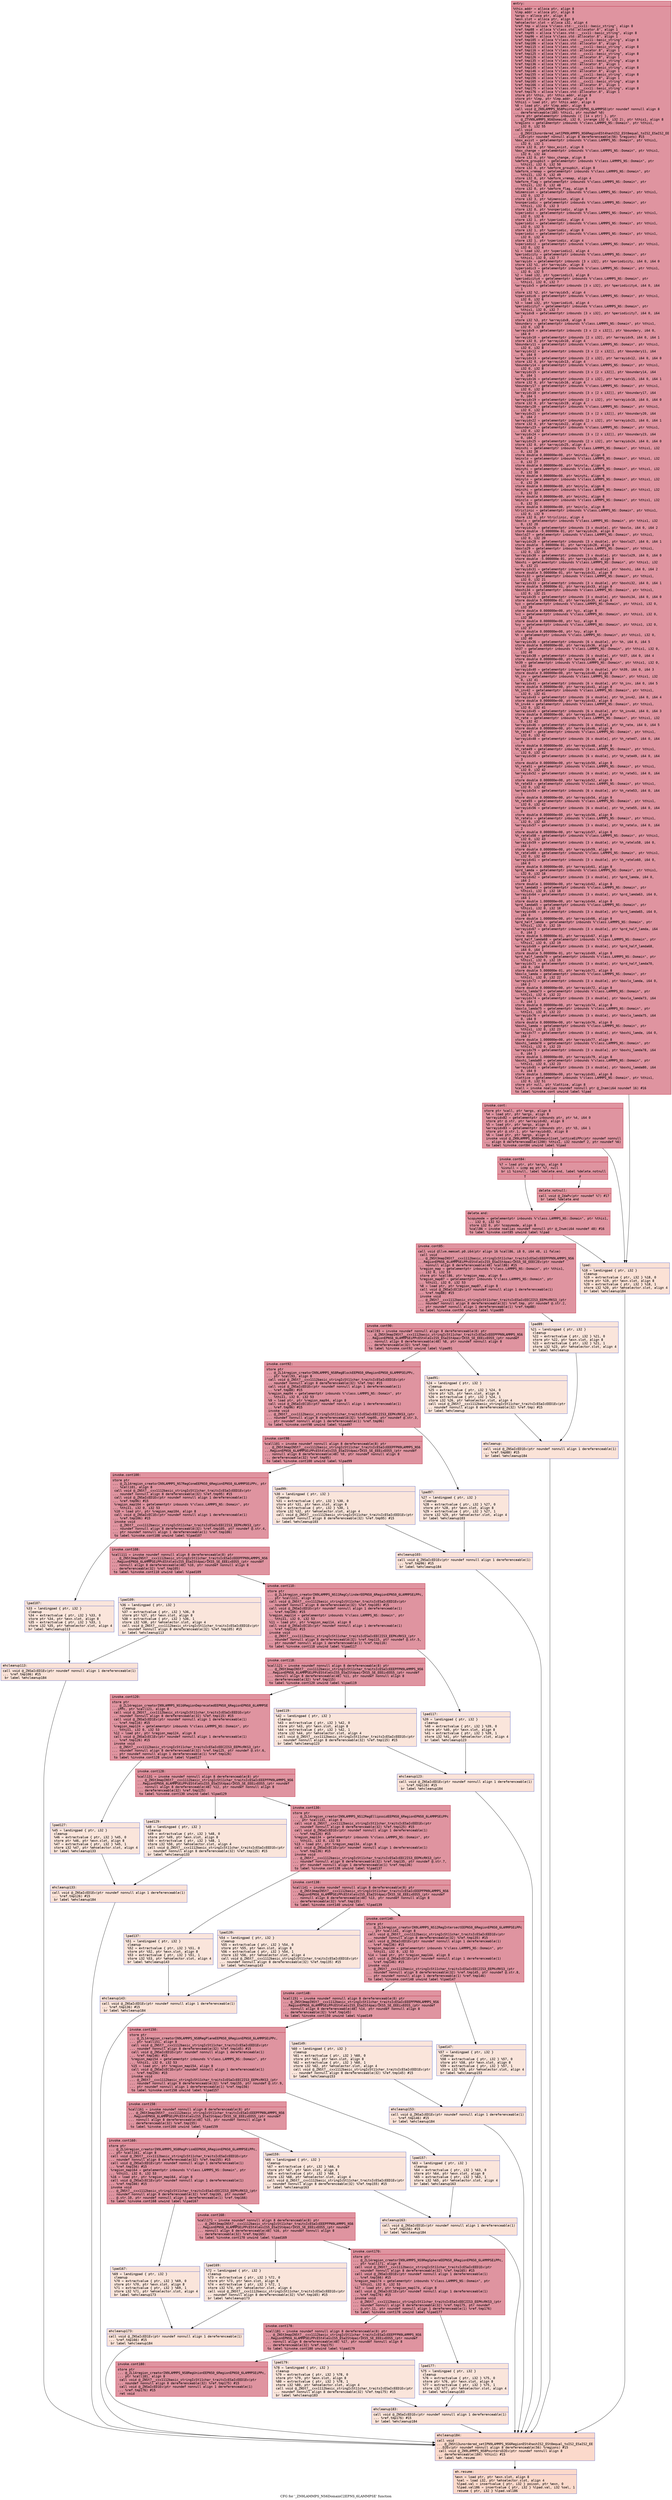 digraph "CFG for '_ZN9LAMMPS_NS6DomainC2EPNS_6LAMMPSE' function" {
	label="CFG for '_ZN9LAMMPS_NS6DomainC2EPNS_6LAMMPSE' function";

	Node0x561837b97b30 [shape=record,color="#b70d28ff", style=filled, fillcolor="#b70d2870" fontname="Courier",label="{entry:\l|  %this.addr = alloca ptr, align 8\l  %lmp.addr = alloca ptr, align 8\l  %args = alloca ptr, align 8\l  %exn.slot = alloca ptr, align 8\l  %ehselector.slot = alloca i32, align 4\l  %ref.tmp = alloca %\"class.std::__cxx11::basic_string\", align 8\l  %ref.tmp88 = alloca %\"class.std::allocator.8\", align 1\l  %ref.tmp95 = alloca %\"class.std::__cxx11::basic_string\", align 8\l  %ref.tmp96 = alloca %\"class.std::allocator.8\", align 1\l  %ref.tmp105 = alloca %\"class.std::__cxx11::basic_string\", align 8\l  %ref.tmp106 = alloca %\"class.std::allocator.8\", align 1\l  %ref.tmp115 = alloca %\"class.std::__cxx11::basic_string\", align 8\l  %ref.tmp116 = alloca %\"class.std::allocator.8\", align 1\l  %ref.tmp125 = alloca %\"class.std::__cxx11::basic_string\", align 8\l  %ref.tmp126 = alloca %\"class.std::allocator.8\", align 1\l  %ref.tmp135 = alloca %\"class.std::__cxx11::basic_string\", align 8\l  %ref.tmp136 = alloca %\"class.std::allocator.8\", align 1\l  %ref.tmp145 = alloca %\"class.std::__cxx11::basic_string\", align 8\l  %ref.tmp146 = alloca %\"class.std::allocator.8\", align 1\l  %ref.tmp155 = alloca %\"class.std::__cxx11::basic_string\", align 8\l  %ref.tmp156 = alloca %\"class.std::allocator.8\", align 1\l  %ref.tmp165 = alloca %\"class.std::__cxx11::basic_string\", align 8\l  %ref.tmp166 = alloca %\"class.std::allocator.8\", align 1\l  %ref.tmp175 = alloca %\"class.std::__cxx11::basic_string\", align 8\l  %ref.tmp176 = alloca %\"class.std::allocator.8\", align 1\l  store ptr %this, ptr %this.addr, align 8\l  store ptr %lmp, ptr %lmp.addr, align 8\l  %this1 = load ptr, ptr %this.addr, align 8\l  %0 = load ptr, ptr %lmp.addr, align 8\l  call void @_ZN9LAMMPS_NS8PointersC2EPNS_6LAMMPSE(ptr noundef nonnull align 8\l... dereferenceable(184) %this1, ptr noundef %0)\l  store ptr getelementptr inbounds (\{ [14 x ptr] \}, ptr\l... @_ZTVN9LAMMPS_NS6DomainE, i32 0, inrange i32 0, i32 2), ptr %this1, align 8\l  %regions = getelementptr inbounds %\"class.LAMMPS_NS::Domain\", ptr %this1,\l... i32 0, i32 55\l  call void\l... @_ZNSt13unordered_setIPN9LAMMPS_NS6RegionESt4hashIS2_ESt8equal_toIS2_ESaIS2_EE\l...C2Ev(ptr noundef nonnull align 8 dereferenceable(56) %regions) #15\l  %box_exist = getelementptr inbounds %\"class.LAMMPS_NS::Domain\", ptr %this1,\l... i32 0, i32 1\l  store i32 0, ptr %box_exist, align 8\l  %box_change = getelementptr inbounds %\"class.LAMMPS_NS::Domain\", ptr %this1,\l... i32 0, i32 44\l  store i32 0, ptr %box_change, align 8\l  %deform_groupbit = getelementptr inbounds %\"class.LAMMPS_NS::Domain\", ptr\l... %this1, i32 0, i32 50\l  store i32 0, ptr %deform_groupbit, align 8\l  %deform_vremap = getelementptr inbounds %\"class.LAMMPS_NS::Domain\", ptr\l... %this1, i32 0, i32 49\l  store i32 0, ptr %deform_vremap, align 4\l  %deform_flag = getelementptr inbounds %\"class.LAMMPS_NS::Domain\", ptr\l... %this1, i32 0, i32 48\l  store i32 0, ptr %deform_flag, align 8\l  %dimension = getelementptr inbounds %\"class.LAMMPS_NS::Domain\", ptr %this1,\l... i32 0, i32 2\l  store i32 3, ptr %dimension, align 4\l  %nonperiodic = getelementptr inbounds %\"class.LAMMPS_NS::Domain\", ptr\l... %this1, i32 0, i32 3\l  store i32 0, ptr %nonperiodic, align 8\l  %zperiodic = getelementptr inbounds %\"class.LAMMPS_NS::Domain\", ptr %this1,\l... i32 0, i32 6\l  store i32 1, ptr %zperiodic, align 4\l  %yperiodic = getelementptr inbounds %\"class.LAMMPS_NS::Domain\", ptr %this1,\l... i32 0, i32 5\l  store i32 1, ptr %yperiodic, align 8\l  %xperiodic = getelementptr inbounds %\"class.LAMMPS_NS::Domain\", ptr %this1,\l... i32 0, i32 4\l  store i32 1, ptr %xperiodic, align 4\l  %xperiodic2 = getelementptr inbounds %\"class.LAMMPS_NS::Domain\", ptr %this1,\l... i32 0, i32 4\l  %1 = load i32, ptr %xperiodic2, align 4\l  %periodicity = getelementptr inbounds %\"class.LAMMPS_NS::Domain\", ptr\l... %this1, i32 0, i32 7\l  %arrayidx = getelementptr inbounds [3 x i32], ptr %periodicity, i64 0, i64 0\l  store i32 %1, ptr %arrayidx, align 8\l  %yperiodic3 = getelementptr inbounds %\"class.LAMMPS_NS::Domain\", ptr %this1,\l... i32 0, i32 5\l  %2 = load i32, ptr %yperiodic3, align 8\l  %periodicity4 = getelementptr inbounds %\"class.LAMMPS_NS::Domain\", ptr\l... %this1, i32 0, i32 7\l  %arrayidx5 = getelementptr inbounds [3 x i32], ptr %periodicity4, i64 0, i64\l... 1\l  store i32 %2, ptr %arrayidx5, align 4\l  %zperiodic6 = getelementptr inbounds %\"class.LAMMPS_NS::Domain\", ptr %this1,\l... i32 0, i32 6\l  %3 = load i32, ptr %zperiodic6, align 4\l  %periodicity7 = getelementptr inbounds %\"class.LAMMPS_NS::Domain\", ptr\l... %this1, i32 0, i32 7\l  %arrayidx8 = getelementptr inbounds [3 x i32], ptr %periodicity7, i64 0, i64\l... 2\l  store i32 %3, ptr %arrayidx8, align 8\l  %boundary = getelementptr inbounds %\"class.LAMMPS_NS::Domain\", ptr %this1,\l... i32 0, i32 8\l  %arrayidx9 = getelementptr inbounds [3 x [2 x i32]], ptr %boundary, i64 0,\l... i64 0\l  %arrayidx10 = getelementptr inbounds [2 x i32], ptr %arrayidx9, i64 0, i64 1\l  store i32 0, ptr %arrayidx10, align 4\l  %boundary11 = getelementptr inbounds %\"class.LAMMPS_NS::Domain\", ptr %this1,\l... i32 0, i32 8\l  %arrayidx12 = getelementptr inbounds [3 x [2 x i32]], ptr %boundary11, i64\l... 0, i64 0\l  %arrayidx13 = getelementptr inbounds [2 x i32], ptr %arrayidx12, i64 0, i64 0\l  store i32 0, ptr %arrayidx13, align 4\l  %boundary14 = getelementptr inbounds %\"class.LAMMPS_NS::Domain\", ptr %this1,\l... i32 0, i32 8\l  %arrayidx15 = getelementptr inbounds [3 x [2 x i32]], ptr %boundary14, i64\l... 0, i64 1\l  %arrayidx16 = getelementptr inbounds [2 x i32], ptr %arrayidx15, i64 0, i64 1\l  store i32 0, ptr %arrayidx16, align 4\l  %boundary17 = getelementptr inbounds %\"class.LAMMPS_NS::Domain\", ptr %this1,\l... i32 0, i32 8\l  %arrayidx18 = getelementptr inbounds [3 x [2 x i32]], ptr %boundary17, i64\l... 0, i64 1\l  %arrayidx19 = getelementptr inbounds [2 x i32], ptr %arrayidx18, i64 0, i64 0\l  store i32 0, ptr %arrayidx19, align 4\l  %boundary20 = getelementptr inbounds %\"class.LAMMPS_NS::Domain\", ptr %this1,\l... i32 0, i32 8\l  %arrayidx21 = getelementptr inbounds [3 x [2 x i32]], ptr %boundary20, i64\l... 0, i64 2\l  %arrayidx22 = getelementptr inbounds [2 x i32], ptr %arrayidx21, i64 0, i64 1\l  store i32 0, ptr %arrayidx22, align 4\l  %boundary23 = getelementptr inbounds %\"class.LAMMPS_NS::Domain\", ptr %this1,\l... i32 0, i32 8\l  %arrayidx24 = getelementptr inbounds [3 x [2 x i32]], ptr %boundary23, i64\l... 0, i64 2\l  %arrayidx25 = getelementptr inbounds [2 x i32], ptr %arrayidx24, i64 0, i64 0\l  store i32 0, ptr %arrayidx25, align 4\l  %minxhi = getelementptr inbounds %\"class.LAMMPS_NS::Domain\", ptr %this1, i32\l... 0, i32 28\l  store double 0.000000e+00, ptr %minxhi, align 8\l  %minxlo = getelementptr inbounds %\"class.LAMMPS_NS::Domain\", ptr %this1, i32\l... 0, i32 27\l  store double 0.000000e+00, ptr %minxlo, align 8\l  %minyhi = getelementptr inbounds %\"class.LAMMPS_NS::Domain\", ptr %this1, i32\l... 0, i32 30\l  store double 0.000000e+00, ptr %minyhi, align 8\l  %minylo = getelementptr inbounds %\"class.LAMMPS_NS::Domain\", ptr %this1, i32\l... 0, i32 29\l  store double 0.000000e+00, ptr %minylo, align 8\l  %minzhi = getelementptr inbounds %\"class.LAMMPS_NS::Domain\", ptr %this1, i32\l... 0, i32 32\l  store double 0.000000e+00, ptr %minzhi, align 8\l  %minzlo = getelementptr inbounds %\"class.LAMMPS_NS::Domain\", ptr %this1, i32\l... 0, i32 31\l  store double 0.000000e+00, ptr %minzlo, align 8\l  %triclinic = getelementptr inbounds %\"class.LAMMPS_NS::Domain\", ptr %this1,\l... i32 0, i32 9\l  store i32 0, ptr %triclinic, align 4\l  %boxlo = getelementptr inbounds %\"class.LAMMPS_NS::Domain\", ptr %this1, i32\l... 0, i32 20\l  %arrayidx26 = getelementptr inbounds [3 x double], ptr %boxlo, i64 0, i64 2\l  store double -5.000000e-01, ptr %arrayidx26, align 8\l  %boxlo27 = getelementptr inbounds %\"class.LAMMPS_NS::Domain\", ptr %this1,\l... i32 0, i32 20\l  %arrayidx28 = getelementptr inbounds [3 x double], ptr %boxlo27, i64 0, i64 1\l  store double -5.000000e-01, ptr %arrayidx28, align 8\l  %boxlo29 = getelementptr inbounds %\"class.LAMMPS_NS::Domain\", ptr %this1,\l... i32 0, i32 20\l  %arrayidx30 = getelementptr inbounds [3 x double], ptr %boxlo29, i64 0, i64 0\l  store double -5.000000e-01, ptr %arrayidx30, align 8\l  %boxhi = getelementptr inbounds %\"class.LAMMPS_NS::Domain\", ptr %this1, i32\l... 0, i32 21\l  %arrayidx31 = getelementptr inbounds [3 x double], ptr %boxhi, i64 0, i64 2\l  store double 5.000000e-01, ptr %arrayidx31, align 8\l  %boxhi32 = getelementptr inbounds %\"class.LAMMPS_NS::Domain\", ptr %this1,\l... i32 0, i32 21\l  %arrayidx33 = getelementptr inbounds [3 x double], ptr %boxhi32, i64 0, i64 1\l  store double 5.000000e-01, ptr %arrayidx33, align 8\l  %boxhi34 = getelementptr inbounds %\"class.LAMMPS_NS::Domain\", ptr %this1,\l... i32 0, i32 21\l  %arrayidx35 = getelementptr inbounds [3 x double], ptr %boxhi34, i64 0, i64 0\l  store double 5.000000e-01, ptr %arrayidx35, align 8\l  %yz = getelementptr inbounds %\"class.LAMMPS_NS::Domain\", ptr %this1, i32 0,\l... i32 39\l  store double 0.000000e+00, ptr %yz, align 8\l  %xz = getelementptr inbounds %\"class.LAMMPS_NS::Domain\", ptr %this1, i32 0,\l... i32 38\l  store double 0.000000e+00, ptr %xz, align 8\l  %xy = getelementptr inbounds %\"class.LAMMPS_NS::Domain\", ptr %this1, i32 0,\l... i32 37\l  store double 0.000000e+00, ptr %xy, align 8\l  %h = getelementptr inbounds %\"class.LAMMPS_NS::Domain\", ptr %this1, i32 0,\l... i32 40\l  %arrayidx36 = getelementptr inbounds [6 x double], ptr %h, i64 0, i64 5\l  store double 0.000000e+00, ptr %arrayidx36, align 8\l  %h37 = getelementptr inbounds %\"class.LAMMPS_NS::Domain\", ptr %this1, i32 0,\l... i32 40\l  %arrayidx38 = getelementptr inbounds [6 x double], ptr %h37, i64 0, i64 4\l  store double 0.000000e+00, ptr %arrayidx38, align 8\l  %h39 = getelementptr inbounds %\"class.LAMMPS_NS::Domain\", ptr %this1, i32 0,\l... i32 40\l  %arrayidx40 = getelementptr inbounds [6 x double], ptr %h39, i64 0, i64 3\l  store double 0.000000e+00, ptr %arrayidx40, align 8\l  %h_inv = getelementptr inbounds %\"class.LAMMPS_NS::Domain\", ptr %this1, i32\l... 0, i32 41\l  %arrayidx41 = getelementptr inbounds [6 x double], ptr %h_inv, i64 0, i64 5\l  store double 0.000000e+00, ptr %arrayidx41, align 8\l  %h_inv42 = getelementptr inbounds %\"class.LAMMPS_NS::Domain\", ptr %this1,\l... i32 0, i32 41\l  %arrayidx43 = getelementptr inbounds [6 x double], ptr %h_inv42, i64 0, i64 4\l  store double 0.000000e+00, ptr %arrayidx43, align 8\l  %h_inv44 = getelementptr inbounds %\"class.LAMMPS_NS::Domain\", ptr %this1,\l... i32 0, i32 41\l  %arrayidx45 = getelementptr inbounds [6 x double], ptr %h_inv44, i64 0, i64 3\l  store double 0.000000e+00, ptr %arrayidx45, align 8\l  %h_rate = getelementptr inbounds %\"class.LAMMPS_NS::Domain\", ptr %this1, i32\l... 0, i32 42\l  %arrayidx46 = getelementptr inbounds [6 x double], ptr %h_rate, i64 0, i64 5\l  store double 0.000000e+00, ptr %arrayidx46, align 8\l  %h_rate47 = getelementptr inbounds %\"class.LAMMPS_NS::Domain\", ptr %this1,\l... i32 0, i32 42\l  %arrayidx48 = getelementptr inbounds [6 x double], ptr %h_rate47, i64 0, i64\l... 4\l  store double 0.000000e+00, ptr %arrayidx48, align 8\l  %h_rate49 = getelementptr inbounds %\"class.LAMMPS_NS::Domain\", ptr %this1,\l... i32 0, i32 42\l  %arrayidx50 = getelementptr inbounds [6 x double], ptr %h_rate49, i64 0, i64\l... 3\l  store double 0.000000e+00, ptr %arrayidx50, align 8\l  %h_rate51 = getelementptr inbounds %\"class.LAMMPS_NS::Domain\", ptr %this1,\l... i32 0, i32 42\l  %arrayidx52 = getelementptr inbounds [6 x double], ptr %h_rate51, i64 0, i64\l... 2\l  store double 0.000000e+00, ptr %arrayidx52, align 8\l  %h_rate53 = getelementptr inbounds %\"class.LAMMPS_NS::Domain\", ptr %this1,\l... i32 0, i32 42\l  %arrayidx54 = getelementptr inbounds [6 x double], ptr %h_rate53, i64 0, i64\l... 1\l  store double 0.000000e+00, ptr %arrayidx54, align 8\l  %h_rate55 = getelementptr inbounds %\"class.LAMMPS_NS::Domain\", ptr %this1,\l... i32 0, i32 42\l  %arrayidx56 = getelementptr inbounds [6 x double], ptr %h_rate55, i64 0, i64\l... 0\l  store double 0.000000e+00, ptr %arrayidx56, align 8\l  %h_ratelo = getelementptr inbounds %\"class.LAMMPS_NS::Domain\", ptr %this1,\l... i32 0, i32 43\l  %arrayidx57 = getelementptr inbounds [3 x double], ptr %h_ratelo, i64 0, i64\l... 2\l  store double 0.000000e+00, ptr %arrayidx57, align 8\l  %h_ratelo58 = getelementptr inbounds %\"class.LAMMPS_NS::Domain\", ptr %this1,\l... i32 0, i32 43\l  %arrayidx59 = getelementptr inbounds [3 x double], ptr %h_ratelo58, i64 0,\l... i64 1\l  store double 0.000000e+00, ptr %arrayidx59, align 8\l  %h_ratelo60 = getelementptr inbounds %\"class.LAMMPS_NS::Domain\", ptr %this1,\l... i32 0, i32 43\l  %arrayidx61 = getelementptr inbounds [3 x double], ptr %h_ratelo60, i64 0,\l... i64 0\l  store double 0.000000e+00, ptr %arrayidx61, align 8\l  %prd_lamda = getelementptr inbounds %\"class.LAMMPS_NS::Domain\", ptr %this1,\l... i32 0, i32 18\l  %arrayidx62 = getelementptr inbounds [3 x double], ptr %prd_lamda, i64 0,\l... i64 2\l  store double 1.000000e+00, ptr %arrayidx62, align 8\l  %prd_lamda63 = getelementptr inbounds %\"class.LAMMPS_NS::Domain\", ptr\l... %this1, i32 0, i32 18\l  %arrayidx64 = getelementptr inbounds [3 x double], ptr %prd_lamda63, i64 0,\l... i64 1\l  store double 1.000000e+00, ptr %arrayidx64, align 8\l  %prd_lamda65 = getelementptr inbounds %\"class.LAMMPS_NS::Domain\", ptr\l... %this1, i32 0, i32 18\l  %arrayidx66 = getelementptr inbounds [3 x double], ptr %prd_lamda65, i64 0,\l... i64 0\l  store double 1.000000e+00, ptr %arrayidx66, align 8\l  %prd_half_lamda = getelementptr inbounds %\"class.LAMMPS_NS::Domain\", ptr\l... %this1, i32 0, i32 19\l  %arrayidx67 = getelementptr inbounds [3 x double], ptr %prd_half_lamda, i64\l... 0, i64 2\l  store double 5.000000e-01, ptr %arrayidx67, align 8\l  %prd_half_lamda68 = getelementptr inbounds %\"class.LAMMPS_NS::Domain\", ptr\l... %this1, i32 0, i32 19\l  %arrayidx69 = getelementptr inbounds [3 x double], ptr %prd_half_lamda68,\l... i64 0, i64 1\l  store double 5.000000e-01, ptr %arrayidx69, align 8\l  %prd_half_lamda70 = getelementptr inbounds %\"class.LAMMPS_NS::Domain\", ptr\l... %this1, i32 0, i32 19\l  %arrayidx71 = getelementptr inbounds [3 x double], ptr %prd_half_lamda70,\l... i64 0, i64 0\l  store double 5.000000e-01, ptr %arrayidx71, align 8\l  %boxlo_lamda = getelementptr inbounds %\"class.LAMMPS_NS::Domain\", ptr\l... %this1, i32 0, i32 22\l  %arrayidx72 = getelementptr inbounds [3 x double], ptr %boxlo_lamda, i64 0,\l... i64 2\l  store double 0.000000e+00, ptr %arrayidx72, align 8\l  %boxlo_lamda73 = getelementptr inbounds %\"class.LAMMPS_NS::Domain\", ptr\l... %this1, i32 0, i32 22\l  %arrayidx74 = getelementptr inbounds [3 x double], ptr %boxlo_lamda73, i64\l... 0, i64 1\l  store double 0.000000e+00, ptr %arrayidx74, align 8\l  %boxlo_lamda75 = getelementptr inbounds %\"class.LAMMPS_NS::Domain\", ptr\l... %this1, i32 0, i32 22\l  %arrayidx76 = getelementptr inbounds [3 x double], ptr %boxlo_lamda75, i64\l... 0, i64 0\l  store double 0.000000e+00, ptr %arrayidx76, align 8\l  %boxhi_lamda = getelementptr inbounds %\"class.LAMMPS_NS::Domain\", ptr\l... %this1, i32 0, i32 23\l  %arrayidx77 = getelementptr inbounds [3 x double], ptr %boxhi_lamda, i64 0,\l... i64 2\l  store double 1.000000e+00, ptr %arrayidx77, align 8\l  %boxhi_lamda78 = getelementptr inbounds %\"class.LAMMPS_NS::Domain\", ptr\l... %this1, i32 0, i32 23\l  %arrayidx79 = getelementptr inbounds [3 x double], ptr %boxhi_lamda78, i64\l... 0, i64 1\l  store double 1.000000e+00, ptr %arrayidx79, align 8\l  %boxhi_lamda80 = getelementptr inbounds %\"class.LAMMPS_NS::Domain\", ptr\l... %this1, i32 0, i32 23\l  %arrayidx81 = getelementptr inbounds [3 x double], ptr %boxhi_lamda80, i64\l... 0, i64 0\l  store double 1.000000e+00, ptr %arrayidx81, align 8\l  %lattice = getelementptr inbounds %\"class.LAMMPS_NS::Domain\", ptr %this1,\l... i32 0, i32 51\l  store ptr null, ptr %lattice, align 8\l  %call = invoke noalias noundef nonnull ptr @_Znam(i64 noundef 16) #16\l          to label %invoke.cont unwind label %lpad\l}"];
	Node0x561837b97b30 -> Node0x561837ba65f0[tooltip="entry -> invoke.cont\nProbability 100.00%" ];
	Node0x561837b97b30 -> Node0x561837ba6670[tooltip="entry -> lpad\nProbability 0.00%" ];
	Node0x561837ba65f0 [shape=record,color="#b70d28ff", style=filled, fillcolor="#b70d2870" fontname="Courier",label="{invoke.cont:\l|  store ptr %call, ptr %args, align 8\l  %4 = load ptr, ptr %args, align 8\l  %arrayidx82 = getelementptr inbounds ptr, ptr %4, i64 0\l  store ptr @.str, ptr %arrayidx82, align 8\l  %5 = load ptr, ptr %args, align 8\l  %arrayidx83 = getelementptr inbounds ptr, ptr %5, i64 1\l  store ptr @.str.1, ptr %arrayidx83, align 8\l  %6 = load ptr, ptr %args, align 8\l  invoke void @_ZN9LAMMPS_NS6Domain11set_latticeEiPPc(ptr noundef nonnull\l... align 8 dereferenceable(1200) %this1, i32 noundef 2, ptr noundef %6)\l          to label %invoke.cont84 unwind label %lpad\l}"];
	Node0x561837ba65f0 -> Node0x561837ba6df0[tooltip="invoke.cont -> invoke.cont84\nProbability 100.00%" ];
	Node0x561837ba65f0 -> Node0x561837ba6670[tooltip="invoke.cont -> lpad\nProbability 0.00%" ];
	Node0x561837ba6df0 [shape=record,color="#b70d28ff", style=filled, fillcolor="#b70d2870" fontname="Courier",label="{invoke.cont84:\l|  %7 = load ptr, ptr %args, align 8\l  %isnull = icmp eq ptr %7, null\l  br i1 %isnull, label %delete.end, label %delete.notnull\l|{<s0>T|<s1>F}}"];
	Node0x561837ba6df0:s0 -> Node0x561837ba7240[tooltip="invoke.cont84 -> delete.end\nProbability 37.50%" ];
	Node0x561837ba6df0:s1 -> Node0x561837ba7290[tooltip="invoke.cont84 -> delete.notnull\nProbability 62.50%" ];
	Node0x561837ba7290 [shape=record,color="#b70d28ff", style=filled, fillcolor="#bb1b2c70" fontname="Courier",label="{delete.notnull:\l|  call void @_ZdaPv(ptr noundef %7) #17\l  br label %delete.end\l}"];
	Node0x561837ba7290 -> Node0x561837ba7240[tooltip="delete.notnull -> delete.end\nProbability 100.00%" ];
	Node0x561837ba7240 [shape=record,color="#b70d28ff", style=filled, fillcolor="#b70d2870" fontname="Courier",label="{delete.end:\l|  %copymode = getelementptr inbounds %\"class.LAMMPS_NS::Domain\", ptr %this1,\l... i32 0, i32 52\l  store i32 0, ptr %copymode, align 8\l  %call86 = invoke noalias noundef nonnull ptr @_Znwm(i64 noundef 48) #16\l          to label %invoke.cont85 unwind label %lpad\l}"];
	Node0x561837ba7240 -> Node0x561837ba7810[tooltip="delete.end -> invoke.cont85\nProbability 100.00%" ];
	Node0x561837ba7240 -> Node0x561837ba6670[tooltip="delete.end -> lpad\nProbability 0.00%" ];
	Node0x561837ba7810 [shape=record,color="#b70d28ff", style=filled, fillcolor="#b70d2870" fontname="Courier",label="{invoke.cont85:\l|  call void @llvm.memset.p0.i64(ptr align 16 %call86, i8 0, i64 48, i1 false)\l  call void\l... @_ZNSt3mapINSt7__cxx1112basic_stringIcSt11char_traitsIcESaIcEEEPFPN9LAMMPS_NS6\l...RegionEPNS6_6LAMMPSEiPPcESt4lessIS5_ESaISt4pairIKS5_SE_EEEC2Ev(ptr noundef\l... nonnull align 8 dereferenceable(48) %call86) #15\l  %region_map = getelementptr inbounds %\"class.LAMMPS_NS::Domain\", ptr %this1,\l... i32 0, i32 53\l  store ptr %call86, ptr %region_map, align 8\l  %region_map87 = getelementptr inbounds %\"class.LAMMPS_NS::Domain\", ptr\l... %this1, i32 0, i32 53\l  %8 = load ptr, ptr %region_map87, align 8\l  call void @_ZNSaIcEC1Ev(ptr noundef nonnull align 1 dereferenceable(1)\l... %ref.tmp88) #15\l  invoke void\l... @_ZNSt7__cxx1112basic_stringIcSt11char_traitsIcESaIcEEC2IS3_EEPKcRKS3_(ptr\l... noundef nonnull align 8 dereferenceable(32) %ref.tmp, ptr noundef @.str.2,\l... ptr noundef nonnull align 1 dereferenceable(1) %ref.tmp88)\l          to label %invoke.cont90 unwind label %lpad89\l}"];
	Node0x561837ba7810 -> Node0x561837ba84c0[tooltip="invoke.cont85 -> invoke.cont90\nProbability 100.00%" ];
	Node0x561837ba7810 -> Node0x561837ba85a0[tooltip="invoke.cont85 -> lpad89\nProbability 0.00%" ];
	Node0x561837ba84c0 [shape=record,color="#b70d28ff", style=filled, fillcolor="#b70d2870" fontname="Courier",label="{invoke.cont90:\l|  %call93 = invoke noundef nonnull align 8 dereferenceable(8) ptr\l... @_ZNSt3mapINSt7__cxx1112basic_stringIcSt11char_traitsIcESaIcEEEPFPN9LAMMPS_NS6\l...RegionEPNS6_6LAMMPSEiPPcESt4lessIS5_ESaISt4pairIKS5_SE_EEEixEOS5_(ptr noundef\l... nonnull align 8 dereferenceable(48) %8, ptr noundef nonnull align 8\l... dereferenceable(32) %ref.tmp)\l          to label %invoke.cont92 unwind label %lpad91\l}"];
	Node0x561837ba84c0 -> Node0x561837ba8410[tooltip="invoke.cont90 -> invoke.cont92\nProbability 100.00%" ];
	Node0x561837ba84c0 -> Node0x561837ba8a00[tooltip="invoke.cont90 -> lpad91\nProbability 0.00%" ];
	Node0x561837ba8410 [shape=record,color="#b70d28ff", style=filled, fillcolor="#b70d2870" fontname="Courier",label="{invoke.cont92:\l|  store ptr\l... @_ZL14region_creatorIN9LAMMPS_NS8RegBlockEEPNS0_6RegionEPNS0_6LAMMPSEiPPc,\l... ptr %call93, align 8\l  call void @_ZNSt7__cxx1112basic_stringIcSt11char_traitsIcESaIcEED1Ev(ptr\l... noundef nonnull align 8 dereferenceable(32) %ref.tmp) #15\l  call void @_ZNSaIcED1Ev(ptr noundef nonnull align 1 dereferenceable(1)\l... %ref.tmp88) #15\l  %region_map94 = getelementptr inbounds %\"class.LAMMPS_NS::Domain\", ptr\l... %this1, i32 0, i32 53\l  %9 = load ptr, ptr %region_map94, align 8\l  call void @_ZNSaIcEC1Ev(ptr noundef nonnull align 1 dereferenceable(1)\l... %ref.tmp96) #15\l  invoke void\l... @_ZNSt7__cxx1112basic_stringIcSt11char_traitsIcESaIcEEC2IS3_EEPKcRKS3_(ptr\l... noundef nonnull align 8 dereferenceable(32) %ref.tmp95, ptr noundef @.str.3,\l... ptr noundef nonnull align 1 dereferenceable(1) %ref.tmp96)\l          to label %invoke.cont98 unwind label %lpad97\l}"];
	Node0x561837ba8410 -> Node0x561837ba95e0[tooltip="invoke.cont92 -> invoke.cont98\nProbability 100.00%" ];
	Node0x561837ba8410 -> Node0x561837ba96c0[tooltip="invoke.cont92 -> lpad97\nProbability 0.00%" ];
	Node0x561837ba95e0 [shape=record,color="#b70d28ff", style=filled, fillcolor="#b70d2870" fontname="Courier",label="{invoke.cont98:\l|  %call101 = invoke noundef nonnull align 8 dereferenceable(8) ptr\l... @_ZNSt3mapINSt7__cxx1112basic_stringIcSt11char_traitsIcESaIcEEEPFPN9LAMMPS_NS6\l...RegionEPNS6_6LAMMPSEiPPcESt4lessIS5_ESaISt4pairIKS5_SE_EEEixEOS5_(ptr noundef\l... nonnull align 8 dereferenceable(48) %9, ptr noundef nonnull align 8\l... dereferenceable(32) %ref.tmp95)\l          to label %invoke.cont100 unwind label %lpad99\l}"];
	Node0x561837ba95e0 -> Node0x561837ba9590[tooltip="invoke.cont98 -> invoke.cont100\nProbability 100.00%" ];
	Node0x561837ba95e0 -> Node0x561837ba99f0[tooltip="invoke.cont98 -> lpad99\nProbability 0.00%" ];
	Node0x561837ba9590 [shape=record,color="#b70d28ff", style=filled, fillcolor="#b70d2870" fontname="Courier",label="{invoke.cont100:\l|  store ptr\l... @_ZL14region_creatorIN9LAMMPS_NS7RegConeEEPNS0_6RegionEPNS0_6LAMMPSEiPPc, ptr\l... %call101, align 8\l  call void @_ZNSt7__cxx1112basic_stringIcSt11char_traitsIcESaIcEED1Ev(ptr\l... noundef nonnull align 8 dereferenceable(32) %ref.tmp95) #15\l  call void @_ZNSaIcED1Ev(ptr noundef nonnull align 1 dereferenceable(1)\l... %ref.tmp96) #15\l  %region_map104 = getelementptr inbounds %\"class.LAMMPS_NS::Domain\", ptr\l... %this1, i32 0, i32 53\l  %10 = load ptr, ptr %region_map104, align 8\l  call void @_ZNSaIcEC1Ev(ptr noundef nonnull align 1 dereferenceable(1)\l... %ref.tmp106) #15\l  invoke void\l... @_ZNSt7__cxx1112basic_stringIcSt11char_traitsIcESaIcEEC2IS3_EEPKcRKS3_(ptr\l... noundef nonnull align 8 dereferenceable(32) %ref.tmp105, ptr noundef @.str.4,\l... ptr noundef nonnull align 1 dereferenceable(1) %ref.tmp106)\l          to label %invoke.cont108 unwind label %lpad107\l}"];
	Node0x561837ba9590 -> Node0x561837baa1d0[tooltip="invoke.cont100 -> invoke.cont108\nProbability 100.00%" ];
	Node0x561837ba9590 -> Node0x561837baa2b0[tooltip="invoke.cont100 -> lpad107\nProbability 0.00%" ];
	Node0x561837baa1d0 [shape=record,color="#b70d28ff", style=filled, fillcolor="#b70d2870" fontname="Courier",label="{invoke.cont108:\l|  %call111 = invoke noundef nonnull align 8 dereferenceable(8) ptr\l... @_ZNSt3mapINSt7__cxx1112basic_stringIcSt11char_traitsIcESaIcEEEPFPN9LAMMPS_NS6\l...RegionEPNS6_6LAMMPSEiPPcESt4lessIS5_ESaISt4pairIKS5_SE_EEEixEOS5_(ptr noundef\l... nonnull align 8 dereferenceable(48) %10, ptr noundef nonnull align 8\l... dereferenceable(32) %ref.tmp105)\l          to label %invoke.cont110 unwind label %lpad109\l}"];
	Node0x561837baa1d0 -> Node0x561837baa180[tooltip="invoke.cont108 -> invoke.cont110\nProbability 100.00%" ];
	Node0x561837baa1d0 -> Node0x561837baa5e0[tooltip="invoke.cont108 -> lpad109\nProbability 0.00%" ];
	Node0x561837baa180 [shape=record,color="#b70d28ff", style=filled, fillcolor="#b70d2870" fontname="Courier",label="{invoke.cont110:\l|  store ptr\l... @_ZL14region_creatorIN9LAMMPS_NS11RegCylinderEEPNS0_6RegionEPNS0_6LAMMPSEiPPc,\l... ptr %call111, align 8\l  call void @_ZNSt7__cxx1112basic_stringIcSt11char_traitsIcESaIcEED1Ev(ptr\l... noundef nonnull align 8 dereferenceable(32) %ref.tmp105) #15\l  call void @_ZNSaIcED1Ev(ptr noundef nonnull align 1 dereferenceable(1)\l... %ref.tmp106) #15\l  %region_map114 = getelementptr inbounds %\"class.LAMMPS_NS::Domain\", ptr\l... %this1, i32 0, i32 53\l  %11 = load ptr, ptr %region_map114, align 8\l  call void @_ZNSaIcEC1Ev(ptr noundef nonnull align 1 dereferenceable(1)\l... %ref.tmp116) #15\l  invoke void\l... @_ZNSt7__cxx1112basic_stringIcSt11char_traitsIcESaIcEEC2IS3_EEPKcRKS3_(ptr\l... noundef nonnull align 8 dereferenceable(32) %ref.tmp115, ptr noundef @.str.5,\l... ptr noundef nonnull align 1 dereferenceable(1) %ref.tmp116)\l          to label %invoke.cont118 unwind label %lpad117\l}"];
	Node0x561837baa180 -> Node0x561837baae30[tooltip="invoke.cont110 -> invoke.cont118\nProbability 100.00%" ];
	Node0x561837baa180 -> Node0x561837baaeb0[tooltip="invoke.cont110 -> lpad117\nProbability 0.00%" ];
	Node0x561837baae30 [shape=record,color="#b70d28ff", style=filled, fillcolor="#b70d2870" fontname="Courier",label="{invoke.cont118:\l|  %call121 = invoke noundef nonnull align 8 dereferenceable(8) ptr\l... @_ZNSt3mapINSt7__cxx1112basic_stringIcSt11char_traitsIcESaIcEEEPFPN9LAMMPS_NS6\l...RegionEPNS6_6LAMMPSEiPPcESt4lessIS5_ESaISt4pairIKS5_SE_EEEixEOS5_(ptr noundef\l... nonnull align 8 dereferenceable(48) %11, ptr noundef nonnull align 8\l... dereferenceable(32) %ref.tmp115)\l          to label %invoke.cont120 unwind label %lpad119\l}"];
	Node0x561837baae30 -> Node0x561837baade0[tooltip="invoke.cont118 -> invoke.cont120\nProbability 100.00%" ];
	Node0x561837baae30 -> Node0x561837bab1e0[tooltip="invoke.cont118 -> lpad119\nProbability 0.00%" ];
	Node0x561837baade0 [shape=record,color="#b70d28ff", style=filled, fillcolor="#b70d2870" fontname="Courier",label="{invoke.cont120:\l|  store ptr\l... @_ZL14region_creatorIN9LAMMPS_NS16RegionDeprecatedEEPNS0_6RegionEPNS0_6LAMMPSE\l...iPPc, ptr %call121, align 8\l  call void @_ZNSt7__cxx1112basic_stringIcSt11char_traitsIcESaIcEED1Ev(ptr\l... noundef nonnull align 8 dereferenceable(32) %ref.tmp115) #15\l  call void @_ZNSaIcED1Ev(ptr noundef nonnull align 1 dereferenceable(1)\l... %ref.tmp116) #15\l  %region_map124 = getelementptr inbounds %\"class.LAMMPS_NS::Domain\", ptr\l... %this1, i32 0, i32 53\l  %12 = load ptr, ptr %region_map124, align 8\l  call void @_ZNSaIcEC1Ev(ptr noundef nonnull align 1 dereferenceable(1)\l... %ref.tmp126) #15\l  invoke void\l... @_ZNSt7__cxx1112basic_stringIcSt11char_traitsIcESaIcEEC2IS3_EEPKcRKS3_(ptr\l... noundef nonnull align 8 dereferenceable(32) %ref.tmp125, ptr noundef @.str.6,\l... ptr noundef nonnull align 1 dereferenceable(1) %ref.tmp126)\l          to label %invoke.cont128 unwind label %lpad127\l}"];
	Node0x561837baade0 -> Node0x561837baba30[tooltip="invoke.cont120 -> invoke.cont128\nProbability 100.00%" ];
	Node0x561837baade0 -> Node0x561837babab0[tooltip="invoke.cont120 -> lpad127\nProbability 0.00%" ];
	Node0x561837baba30 [shape=record,color="#b70d28ff", style=filled, fillcolor="#b70d2870" fontname="Courier",label="{invoke.cont128:\l|  %call131 = invoke noundef nonnull align 8 dereferenceable(8) ptr\l... @_ZNSt3mapINSt7__cxx1112basic_stringIcSt11char_traitsIcESaIcEEEPFPN9LAMMPS_NS6\l...RegionEPNS6_6LAMMPSEiPPcESt4lessIS5_ESaISt4pairIKS5_SE_EEEixEOS5_(ptr noundef\l... nonnull align 8 dereferenceable(48) %12, ptr noundef nonnull align 8\l... dereferenceable(32) %ref.tmp125)\l          to label %invoke.cont130 unwind label %lpad129\l}"];
	Node0x561837baba30 -> Node0x561837bab9e0[tooltip="invoke.cont128 -> invoke.cont130\nProbability 100.00%" ];
	Node0x561837baba30 -> Node0x561837babde0[tooltip="invoke.cont128 -> lpad129\nProbability 0.00%" ];
	Node0x561837bab9e0 [shape=record,color="#b70d28ff", style=filled, fillcolor="#b70d2870" fontname="Courier",label="{invoke.cont130:\l|  store ptr\l... @_ZL14region_creatorIN9LAMMPS_NS12RegEllipsoidEEPNS0_6RegionEPNS0_6LAMMPSEiPPc\l..., ptr %call131, align 8\l  call void @_ZNSt7__cxx1112basic_stringIcSt11char_traitsIcESaIcEED1Ev(ptr\l... noundef nonnull align 8 dereferenceable(32) %ref.tmp125) #15\l  call void @_ZNSaIcED1Ev(ptr noundef nonnull align 1 dereferenceable(1)\l... %ref.tmp126) #15\l  %region_map134 = getelementptr inbounds %\"class.LAMMPS_NS::Domain\", ptr\l... %this1, i32 0, i32 53\l  %13 = load ptr, ptr %region_map134, align 8\l  call void @_ZNSaIcEC1Ev(ptr noundef nonnull align 1 dereferenceable(1)\l... %ref.tmp136) #15\l  invoke void\l... @_ZNSt7__cxx1112basic_stringIcSt11char_traitsIcESaIcEEC2IS3_EEPKcRKS3_(ptr\l... noundef nonnull align 8 dereferenceable(32) %ref.tmp135, ptr noundef @.str.7,\l... ptr noundef nonnull align 1 dereferenceable(1) %ref.tmp136)\l          to label %invoke.cont138 unwind label %lpad137\l}"];
	Node0x561837bab9e0 -> Node0x561837bac630[tooltip="invoke.cont130 -> invoke.cont138\nProbability 100.00%" ];
	Node0x561837bab9e0 -> Node0x561837bac6b0[tooltip="invoke.cont130 -> lpad137\nProbability 0.00%" ];
	Node0x561837bac630 [shape=record,color="#b70d28ff", style=filled, fillcolor="#b70d2870" fontname="Courier",label="{invoke.cont138:\l|  %call141 = invoke noundef nonnull align 8 dereferenceable(8) ptr\l... @_ZNSt3mapINSt7__cxx1112basic_stringIcSt11char_traitsIcESaIcEEEPFPN9LAMMPS_NS6\l...RegionEPNS6_6LAMMPSEiPPcESt4lessIS5_ESaISt4pairIKS5_SE_EEEixEOS5_(ptr noundef\l... nonnull align 8 dereferenceable(48) %13, ptr noundef nonnull align 8\l... dereferenceable(32) %ref.tmp135)\l          to label %invoke.cont140 unwind label %lpad139\l}"];
	Node0x561837bac630 -> Node0x561837bac5e0[tooltip="invoke.cont138 -> invoke.cont140\nProbability 100.00%" ];
	Node0x561837bac630 -> Node0x561837bac9e0[tooltip="invoke.cont138 -> lpad139\nProbability 0.00%" ];
	Node0x561837bac5e0 [shape=record,color="#b70d28ff", style=filled, fillcolor="#b70d2870" fontname="Courier",label="{invoke.cont140:\l|  store ptr\l... @_ZL14region_creatorIN9LAMMPS_NS12RegIntersectEEPNS0_6RegionEPNS0_6LAMMPSEiPPc\l..., ptr %call141, align 8\l  call void @_ZNSt7__cxx1112basic_stringIcSt11char_traitsIcESaIcEED1Ev(ptr\l... noundef nonnull align 8 dereferenceable(32) %ref.tmp135) #15\l  call void @_ZNSaIcED1Ev(ptr noundef nonnull align 1 dereferenceable(1)\l... %ref.tmp136) #15\l  %region_map144 = getelementptr inbounds %\"class.LAMMPS_NS::Domain\", ptr\l... %this1, i32 0, i32 53\l  %14 = load ptr, ptr %region_map144, align 8\l  call void @_ZNSaIcEC1Ev(ptr noundef nonnull align 1 dereferenceable(1)\l... %ref.tmp146) #15\l  invoke void\l... @_ZNSt7__cxx1112basic_stringIcSt11char_traitsIcESaIcEEC2IS3_EEPKcRKS3_(ptr\l... noundef nonnull align 8 dereferenceable(32) %ref.tmp145, ptr noundef @.str.8,\l... ptr noundef nonnull align 1 dereferenceable(1) %ref.tmp146)\l          to label %invoke.cont148 unwind label %lpad147\l}"];
	Node0x561837bac5e0 -> Node0x561837ba1800[tooltip="invoke.cont140 -> invoke.cont148\nProbability 100.00%" ];
	Node0x561837bac5e0 -> Node0x561837ba1880[tooltip="invoke.cont140 -> lpad147\nProbability 0.00%" ];
	Node0x561837ba1800 [shape=record,color="#b70d28ff", style=filled, fillcolor="#b70d2870" fontname="Courier",label="{invoke.cont148:\l|  %call151 = invoke noundef nonnull align 8 dereferenceable(8) ptr\l... @_ZNSt3mapINSt7__cxx1112basic_stringIcSt11char_traitsIcESaIcEEEPFPN9LAMMPS_NS6\l...RegionEPNS6_6LAMMPSEiPPcESt4lessIS5_ESaISt4pairIKS5_SE_EEEixEOS5_(ptr noundef\l... nonnull align 8 dereferenceable(48) %14, ptr noundef nonnull align 8\l... dereferenceable(32) %ref.tmp145)\l          to label %invoke.cont150 unwind label %lpad149\l}"];
	Node0x561837ba1800 -> Node0x561837ba17b0[tooltip="invoke.cont148 -> invoke.cont150\nProbability 100.00%" ];
	Node0x561837ba1800 -> Node0x561837ba1bb0[tooltip="invoke.cont148 -> lpad149\nProbability 0.00%" ];
	Node0x561837ba17b0 [shape=record,color="#b70d28ff", style=filled, fillcolor="#b70d2870" fontname="Courier",label="{invoke.cont150:\l|  store ptr\l... @_ZL14region_creatorIN9LAMMPS_NS8RegPlaneEEPNS0_6RegionEPNS0_6LAMMPSEiPPc,\l... ptr %call151, align 8\l  call void @_ZNSt7__cxx1112basic_stringIcSt11char_traitsIcESaIcEED1Ev(ptr\l... noundef nonnull align 8 dereferenceable(32) %ref.tmp145) #15\l  call void @_ZNSaIcED1Ev(ptr noundef nonnull align 1 dereferenceable(1)\l... %ref.tmp146) #15\l  %region_map154 = getelementptr inbounds %\"class.LAMMPS_NS::Domain\", ptr\l... %this1, i32 0, i32 53\l  %15 = load ptr, ptr %region_map154, align 8\l  call void @_ZNSaIcEC1Ev(ptr noundef nonnull align 1 dereferenceable(1)\l... %ref.tmp156) #15\l  invoke void\l... @_ZNSt7__cxx1112basic_stringIcSt11char_traitsIcESaIcEEC2IS3_EEPKcRKS3_(ptr\l... noundef nonnull align 8 dereferenceable(32) %ref.tmp155, ptr noundef @.str.9,\l... ptr noundef nonnull align 1 dereferenceable(1) %ref.tmp156)\l          to label %invoke.cont158 unwind label %lpad157\l}"];
	Node0x561837ba17b0 -> Node0x561837baea30[tooltip="invoke.cont150 -> invoke.cont158\nProbability 100.00%" ];
	Node0x561837ba17b0 -> Node0x561837baeab0[tooltip="invoke.cont150 -> lpad157\nProbability 0.00%" ];
	Node0x561837baea30 [shape=record,color="#b70d28ff", style=filled, fillcolor="#b70d2870" fontname="Courier",label="{invoke.cont158:\l|  %call161 = invoke noundef nonnull align 8 dereferenceable(8) ptr\l... @_ZNSt3mapINSt7__cxx1112basic_stringIcSt11char_traitsIcESaIcEEEPFPN9LAMMPS_NS6\l...RegionEPNS6_6LAMMPSEiPPcESt4lessIS5_ESaISt4pairIKS5_SE_EEEixEOS5_(ptr noundef\l... nonnull align 8 dereferenceable(48) %15, ptr noundef nonnull align 8\l... dereferenceable(32) %ref.tmp155)\l          to label %invoke.cont160 unwind label %lpad159\l}"];
	Node0x561837baea30 -> Node0x561837bae9e0[tooltip="invoke.cont158 -> invoke.cont160\nProbability 100.00%" ];
	Node0x561837baea30 -> Node0x561837baede0[tooltip="invoke.cont158 -> lpad159\nProbability 0.00%" ];
	Node0x561837bae9e0 [shape=record,color="#b70d28ff", style=filled, fillcolor="#b70d2870" fontname="Courier",label="{invoke.cont160:\l|  store ptr\l... @_ZL14region_creatorIN9LAMMPS_NS8RegPrismEEPNS0_6RegionEPNS0_6LAMMPSEiPPc,\l... ptr %call161, align 8\l  call void @_ZNSt7__cxx1112basic_stringIcSt11char_traitsIcESaIcEED1Ev(ptr\l... noundef nonnull align 8 dereferenceable(32) %ref.tmp155) #15\l  call void @_ZNSaIcED1Ev(ptr noundef nonnull align 1 dereferenceable(1)\l... %ref.tmp156) #15\l  %region_map164 = getelementptr inbounds %\"class.LAMMPS_NS::Domain\", ptr\l... %this1, i32 0, i32 53\l  %16 = load ptr, ptr %region_map164, align 8\l  call void @_ZNSaIcEC1Ev(ptr noundef nonnull align 1 dereferenceable(1)\l... %ref.tmp166) #15\l  invoke void\l... @_ZNSt7__cxx1112basic_stringIcSt11char_traitsIcESaIcEEC2IS3_EEPKcRKS3_(ptr\l... noundef nonnull align 8 dereferenceable(32) %ref.tmp165, ptr noundef\l... @.str.10, ptr noundef nonnull align 1 dereferenceable(1) %ref.tmp166)\l          to label %invoke.cont168 unwind label %lpad167\l}"];
	Node0x561837bae9e0 -> Node0x561837baf630[tooltip="invoke.cont160 -> invoke.cont168\nProbability 100.00%" ];
	Node0x561837bae9e0 -> Node0x561837baf6b0[tooltip="invoke.cont160 -> lpad167\nProbability 0.00%" ];
	Node0x561837baf630 [shape=record,color="#b70d28ff", style=filled, fillcolor="#b70d2870" fontname="Courier",label="{invoke.cont168:\l|  %call171 = invoke noundef nonnull align 8 dereferenceable(8) ptr\l... @_ZNSt3mapINSt7__cxx1112basic_stringIcSt11char_traitsIcESaIcEEEPFPN9LAMMPS_NS6\l...RegionEPNS6_6LAMMPSEiPPcESt4lessIS5_ESaISt4pairIKS5_SE_EEEixEOS5_(ptr noundef\l... nonnull align 8 dereferenceable(48) %16, ptr noundef nonnull align 8\l... dereferenceable(32) %ref.tmp165)\l          to label %invoke.cont170 unwind label %lpad169\l}"];
	Node0x561837baf630 -> Node0x561837baf5e0[tooltip="invoke.cont168 -> invoke.cont170\nProbability 100.00%" ];
	Node0x561837baf630 -> Node0x561837baf9e0[tooltip="invoke.cont168 -> lpad169\nProbability 0.00%" ];
	Node0x561837baf5e0 [shape=record,color="#b70d28ff", style=filled, fillcolor="#b70d2870" fontname="Courier",label="{invoke.cont170:\l|  store ptr\l... @_ZL14region_creatorIN9LAMMPS_NS9RegSphereEEPNS0_6RegionEPNS0_6LAMMPSEiPPc,\l... ptr %call171, align 8\l  call void @_ZNSt7__cxx1112basic_stringIcSt11char_traitsIcESaIcEED1Ev(ptr\l... noundef nonnull align 8 dereferenceable(32) %ref.tmp165) #15\l  call void @_ZNSaIcED1Ev(ptr noundef nonnull align 1 dereferenceable(1)\l... %ref.tmp166) #15\l  %region_map174 = getelementptr inbounds %\"class.LAMMPS_NS::Domain\", ptr\l... %this1, i32 0, i32 53\l  %17 = load ptr, ptr %region_map174, align 8\l  call void @_ZNSaIcEC1Ev(ptr noundef nonnull align 1 dereferenceable(1)\l... %ref.tmp176) #15\l  invoke void\l... @_ZNSt7__cxx1112basic_stringIcSt11char_traitsIcESaIcEEC2IS3_EEPKcRKS3_(ptr\l... noundef nonnull align 8 dereferenceable(32) %ref.tmp175, ptr noundef\l... @.str.11, ptr noundef nonnull align 1 dereferenceable(1) %ref.tmp176)\l          to label %invoke.cont178 unwind label %lpad177\l}"];
	Node0x561837baf5e0 -> Node0x561837bb0230[tooltip="invoke.cont170 -> invoke.cont178\nProbability 100.00%" ];
	Node0x561837baf5e0 -> Node0x561837bb02b0[tooltip="invoke.cont170 -> lpad177\nProbability 0.00%" ];
	Node0x561837bb0230 [shape=record,color="#b70d28ff", style=filled, fillcolor="#b70d2870" fontname="Courier",label="{invoke.cont178:\l|  %call181 = invoke noundef nonnull align 8 dereferenceable(8) ptr\l... @_ZNSt3mapINSt7__cxx1112basic_stringIcSt11char_traitsIcESaIcEEEPFPN9LAMMPS_NS6\l...RegionEPNS6_6LAMMPSEiPPcESt4lessIS5_ESaISt4pairIKS5_SE_EEEixEOS5_(ptr noundef\l... nonnull align 8 dereferenceable(48) %17, ptr noundef nonnull align 8\l... dereferenceable(32) %ref.tmp175)\l          to label %invoke.cont180 unwind label %lpad179\l}"];
	Node0x561837bb0230 -> Node0x561837bb01e0[tooltip="invoke.cont178 -> invoke.cont180\nProbability 100.00%" ];
	Node0x561837bb0230 -> Node0x561837bb05e0[tooltip="invoke.cont178 -> lpad179\nProbability 0.00%" ];
	Node0x561837bb01e0 [shape=record,color="#b70d28ff", style=filled, fillcolor="#b70d2870" fontname="Courier",label="{invoke.cont180:\l|  store ptr\l... @_ZL14region_creatorIN9LAMMPS_NS8RegUnionEEPNS0_6RegionEPNS0_6LAMMPSEiPPc,\l... ptr %call181, align 8\l  call void @_ZNSt7__cxx1112basic_stringIcSt11char_traitsIcESaIcEED1Ev(ptr\l... noundef nonnull align 8 dereferenceable(32) %ref.tmp175) #15\l  call void @_ZNSaIcED1Ev(ptr noundef nonnull align 1 dereferenceable(1)\l... %ref.tmp176) #15\l  ret void\l}"];
	Node0x561837ba6670 [shape=record,color="#3d50c3ff", style=filled, fillcolor="#f7bca170" fontname="Courier",label="{lpad:\l|  %18 = landingpad \{ ptr, i32 \}\l          cleanup\l  %19 = extractvalue \{ ptr, i32 \} %18, 0\l  store ptr %19, ptr %exn.slot, align 8\l  %20 = extractvalue \{ ptr, i32 \} %18, 1\l  store i32 %20, ptr %ehselector.slot, align 4\l  br label %ehcleanup184\l}"];
	Node0x561837ba6670 -> Node0x561837bb0e40[tooltip="lpad -> ehcleanup184\nProbability 100.00%" ];
	Node0x561837ba85a0 [shape=record,color="#3d50c3ff", style=filled, fillcolor="#f4c5ad70" fontname="Courier",label="{lpad89:\l|  %21 = landingpad \{ ptr, i32 \}\l          cleanup\l  %22 = extractvalue \{ ptr, i32 \} %21, 0\l  store ptr %22, ptr %exn.slot, align 8\l  %23 = extractvalue \{ ptr, i32 \} %21, 1\l  store i32 %23, ptr %ehselector.slot, align 4\l  br label %ehcleanup\l}"];
	Node0x561837ba85a0 -> Node0x561837bb11b0[tooltip="lpad89 -> ehcleanup\nProbability 100.00%" ];
	Node0x561837ba8a00 [shape=record,color="#3d50c3ff", style=filled, fillcolor="#f4c5ad70" fontname="Courier",label="{lpad91:\l|  %24 = landingpad \{ ptr, i32 \}\l          cleanup\l  %25 = extractvalue \{ ptr, i32 \} %24, 0\l  store ptr %25, ptr %exn.slot, align 8\l  %26 = extractvalue \{ ptr, i32 \} %24, 1\l  store i32 %26, ptr %ehselector.slot, align 4\l  call void @_ZNSt7__cxx1112basic_stringIcSt11char_traitsIcESaIcEED1Ev(ptr\l... noundef nonnull align 8 dereferenceable(32) %ref.tmp) #15\l  br label %ehcleanup\l}"];
	Node0x561837ba8a00 -> Node0x561837bb11b0[tooltip="lpad91 -> ehcleanup\nProbability 100.00%" ];
	Node0x561837bb11b0 [shape=record,color="#3d50c3ff", style=filled, fillcolor="#f6bfa670" fontname="Courier",label="{ehcleanup:\l|  call void @_ZNSaIcED1Ev(ptr noundef nonnull align 1 dereferenceable(1)\l... %ref.tmp88) #15\l  br label %ehcleanup184\l}"];
	Node0x561837bb11b0 -> Node0x561837bb0e40[tooltip="ehcleanup -> ehcleanup184\nProbability 100.00%" ];
	Node0x561837ba96c0 [shape=record,color="#3d50c3ff", style=filled, fillcolor="#f4c5ad70" fontname="Courier",label="{lpad97:\l|  %27 = landingpad \{ ptr, i32 \}\l          cleanup\l  %28 = extractvalue \{ ptr, i32 \} %27, 0\l  store ptr %28, ptr %exn.slot, align 8\l  %29 = extractvalue \{ ptr, i32 \} %27, 1\l  store i32 %29, ptr %ehselector.slot, align 4\l  br label %ehcleanup103\l}"];
	Node0x561837ba96c0 -> Node0x561837bb1b00[tooltip="lpad97 -> ehcleanup103\nProbability 100.00%" ];
	Node0x561837ba99f0 [shape=record,color="#3d50c3ff", style=filled, fillcolor="#f4c5ad70" fontname="Courier",label="{lpad99:\l|  %30 = landingpad \{ ptr, i32 \}\l          cleanup\l  %31 = extractvalue \{ ptr, i32 \} %30, 0\l  store ptr %31, ptr %exn.slot, align 8\l  %32 = extractvalue \{ ptr, i32 \} %30, 1\l  store i32 %32, ptr %ehselector.slot, align 4\l  call void @_ZNSt7__cxx1112basic_stringIcSt11char_traitsIcESaIcEED1Ev(ptr\l... noundef nonnull align 8 dereferenceable(32) %ref.tmp95) #15\l  br label %ehcleanup103\l}"];
	Node0x561837ba99f0 -> Node0x561837bb1b00[tooltip="lpad99 -> ehcleanup103\nProbability 100.00%" ];
	Node0x561837bb1b00 [shape=record,color="#3d50c3ff", style=filled, fillcolor="#f6bfa670" fontname="Courier",label="{ehcleanup103:\l|  call void @_ZNSaIcED1Ev(ptr noundef nonnull align 1 dereferenceable(1)\l... %ref.tmp96) #15\l  br label %ehcleanup184\l}"];
	Node0x561837bb1b00 -> Node0x561837bb0e40[tooltip="ehcleanup103 -> ehcleanup184\nProbability 100.00%" ];
	Node0x561837baa2b0 [shape=record,color="#3d50c3ff", style=filled, fillcolor="#f4c5ad70" fontname="Courier",label="{lpad107:\l|  %33 = landingpad \{ ptr, i32 \}\l          cleanup\l  %34 = extractvalue \{ ptr, i32 \} %33, 0\l  store ptr %34, ptr %exn.slot, align 8\l  %35 = extractvalue \{ ptr, i32 \} %33, 1\l  store i32 %35, ptr %ehselector.slot, align 4\l  br label %ehcleanup113\l}"];
	Node0x561837baa2b0 -> Node0x561837bb23f0[tooltip="lpad107 -> ehcleanup113\nProbability 100.00%" ];
	Node0x561837baa5e0 [shape=record,color="#3d50c3ff", style=filled, fillcolor="#f4c5ad70" fontname="Courier",label="{lpad109:\l|  %36 = landingpad \{ ptr, i32 \}\l          cleanup\l  %37 = extractvalue \{ ptr, i32 \} %36, 0\l  store ptr %37, ptr %exn.slot, align 8\l  %38 = extractvalue \{ ptr, i32 \} %36, 1\l  store i32 %38, ptr %ehselector.slot, align 4\l  call void @_ZNSt7__cxx1112basic_stringIcSt11char_traitsIcESaIcEED1Ev(ptr\l... noundef nonnull align 8 dereferenceable(32) %ref.tmp105) #15\l  br label %ehcleanup113\l}"];
	Node0x561837baa5e0 -> Node0x561837bb23f0[tooltip="lpad109 -> ehcleanup113\nProbability 100.00%" ];
	Node0x561837bb23f0 [shape=record,color="#3d50c3ff", style=filled, fillcolor="#f6bfa670" fontname="Courier",label="{ehcleanup113:\l|  call void @_ZNSaIcED1Ev(ptr noundef nonnull align 1 dereferenceable(1)\l... %ref.tmp106) #15\l  br label %ehcleanup184\l}"];
	Node0x561837bb23f0 -> Node0x561837bb0e40[tooltip="ehcleanup113 -> ehcleanup184\nProbability 100.00%" ];
	Node0x561837baaeb0 [shape=record,color="#3d50c3ff", style=filled, fillcolor="#f4c5ad70" fontname="Courier",label="{lpad117:\l|  %39 = landingpad \{ ptr, i32 \}\l          cleanup\l  %40 = extractvalue \{ ptr, i32 \} %39, 0\l  store ptr %40, ptr %exn.slot, align 8\l  %41 = extractvalue \{ ptr, i32 \} %39, 1\l  store i32 %41, ptr %ehselector.slot, align 4\l  br label %ehcleanup123\l}"];
	Node0x561837baaeb0 -> Node0x561837bb2ce0[tooltip="lpad117 -> ehcleanup123\nProbability 100.00%" ];
	Node0x561837bab1e0 [shape=record,color="#3d50c3ff", style=filled, fillcolor="#f4c5ad70" fontname="Courier",label="{lpad119:\l|  %42 = landingpad \{ ptr, i32 \}\l          cleanup\l  %43 = extractvalue \{ ptr, i32 \} %42, 0\l  store ptr %43, ptr %exn.slot, align 8\l  %44 = extractvalue \{ ptr, i32 \} %42, 1\l  store i32 %44, ptr %ehselector.slot, align 4\l  call void @_ZNSt7__cxx1112basic_stringIcSt11char_traitsIcESaIcEED1Ev(ptr\l... noundef nonnull align 8 dereferenceable(32) %ref.tmp115) #15\l  br label %ehcleanup123\l}"];
	Node0x561837bab1e0 -> Node0x561837bb2ce0[tooltip="lpad119 -> ehcleanup123\nProbability 100.00%" ];
	Node0x561837bb2ce0 [shape=record,color="#3d50c3ff", style=filled, fillcolor="#f6bfa670" fontname="Courier",label="{ehcleanup123:\l|  call void @_ZNSaIcED1Ev(ptr noundef nonnull align 1 dereferenceable(1)\l... %ref.tmp116) #15\l  br label %ehcleanup184\l}"];
	Node0x561837bb2ce0 -> Node0x561837bb0e40[tooltip="ehcleanup123 -> ehcleanup184\nProbability 100.00%" ];
	Node0x561837babab0 [shape=record,color="#3d50c3ff", style=filled, fillcolor="#f4c5ad70" fontname="Courier",label="{lpad127:\l|  %45 = landingpad \{ ptr, i32 \}\l          cleanup\l  %46 = extractvalue \{ ptr, i32 \} %45, 0\l  store ptr %46, ptr %exn.slot, align 8\l  %47 = extractvalue \{ ptr, i32 \} %45, 1\l  store i32 %47, ptr %ehselector.slot, align 4\l  br label %ehcleanup133\l}"];
	Node0x561837babab0 -> Node0x561837bb3de0[tooltip="lpad127 -> ehcleanup133\nProbability 100.00%" ];
	Node0x561837babde0 [shape=record,color="#3d50c3ff", style=filled, fillcolor="#f4c5ad70" fontname="Courier",label="{lpad129:\l|  %48 = landingpad \{ ptr, i32 \}\l          cleanup\l  %49 = extractvalue \{ ptr, i32 \} %48, 0\l  store ptr %49, ptr %exn.slot, align 8\l  %50 = extractvalue \{ ptr, i32 \} %48, 1\l  store i32 %50, ptr %ehselector.slot, align 4\l  call void @_ZNSt7__cxx1112basic_stringIcSt11char_traitsIcESaIcEED1Ev(ptr\l... noundef nonnull align 8 dereferenceable(32) %ref.tmp125) #15\l  br label %ehcleanup133\l}"];
	Node0x561837babde0 -> Node0x561837bb3de0[tooltip="lpad129 -> ehcleanup133\nProbability 100.00%" ];
	Node0x561837bb3de0 [shape=record,color="#3d50c3ff", style=filled, fillcolor="#f6bfa670" fontname="Courier",label="{ehcleanup133:\l|  call void @_ZNSaIcED1Ev(ptr noundef nonnull align 1 dereferenceable(1)\l... %ref.tmp126) #15\l  br label %ehcleanup184\l}"];
	Node0x561837bb3de0 -> Node0x561837bb0e40[tooltip="ehcleanup133 -> ehcleanup184\nProbability 100.00%" ];
	Node0x561837bac6b0 [shape=record,color="#3d50c3ff", style=filled, fillcolor="#f4c5ad70" fontname="Courier",label="{lpad137:\l|  %51 = landingpad \{ ptr, i32 \}\l          cleanup\l  %52 = extractvalue \{ ptr, i32 \} %51, 0\l  store ptr %52, ptr %exn.slot, align 8\l  %53 = extractvalue \{ ptr, i32 \} %51, 1\l  store i32 %53, ptr %ehselector.slot, align 4\l  br label %ehcleanup143\l}"];
	Node0x561837bac6b0 -> Node0x561837bb46d0[tooltip="lpad137 -> ehcleanup143\nProbability 100.00%" ];
	Node0x561837bac9e0 [shape=record,color="#3d50c3ff", style=filled, fillcolor="#f4c5ad70" fontname="Courier",label="{lpad139:\l|  %54 = landingpad \{ ptr, i32 \}\l          cleanup\l  %55 = extractvalue \{ ptr, i32 \} %54, 0\l  store ptr %55, ptr %exn.slot, align 8\l  %56 = extractvalue \{ ptr, i32 \} %54, 1\l  store i32 %56, ptr %ehselector.slot, align 4\l  call void @_ZNSt7__cxx1112basic_stringIcSt11char_traitsIcESaIcEED1Ev(ptr\l... noundef nonnull align 8 dereferenceable(32) %ref.tmp135) #15\l  br label %ehcleanup143\l}"];
	Node0x561837bac9e0 -> Node0x561837bb46d0[tooltip="lpad139 -> ehcleanup143\nProbability 100.00%" ];
	Node0x561837bb46d0 [shape=record,color="#3d50c3ff", style=filled, fillcolor="#f6bfa670" fontname="Courier",label="{ehcleanup143:\l|  call void @_ZNSaIcED1Ev(ptr noundef nonnull align 1 dereferenceable(1)\l... %ref.tmp136) #15\l  br label %ehcleanup184\l}"];
	Node0x561837bb46d0 -> Node0x561837bb0e40[tooltip="ehcleanup143 -> ehcleanup184\nProbability 100.00%" ];
	Node0x561837ba1880 [shape=record,color="#3d50c3ff", style=filled, fillcolor="#f4c5ad70" fontname="Courier",label="{lpad147:\l|  %57 = landingpad \{ ptr, i32 \}\l          cleanup\l  %58 = extractvalue \{ ptr, i32 \} %57, 0\l  store ptr %58, ptr %exn.slot, align 8\l  %59 = extractvalue \{ ptr, i32 \} %57, 1\l  store i32 %59, ptr %ehselector.slot, align 4\l  br label %ehcleanup153\l}"];
	Node0x561837ba1880 -> Node0x561837bb4fc0[tooltip="lpad147 -> ehcleanup153\nProbability 100.00%" ];
	Node0x561837ba1bb0 [shape=record,color="#3d50c3ff", style=filled, fillcolor="#f4c5ad70" fontname="Courier",label="{lpad149:\l|  %60 = landingpad \{ ptr, i32 \}\l          cleanup\l  %61 = extractvalue \{ ptr, i32 \} %60, 0\l  store ptr %61, ptr %exn.slot, align 8\l  %62 = extractvalue \{ ptr, i32 \} %60, 1\l  store i32 %62, ptr %ehselector.slot, align 4\l  call void @_ZNSt7__cxx1112basic_stringIcSt11char_traitsIcESaIcEED1Ev(ptr\l... noundef nonnull align 8 dereferenceable(32) %ref.tmp145) #15\l  br label %ehcleanup153\l}"];
	Node0x561837ba1bb0 -> Node0x561837bb4fc0[tooltip="lpad149 -> ehcleanup153\nProbability 100.00%" ];
	Node0x561837bb4fc0 [shape=record,color="#3d50c3ff", style=filled, fillcolor="#f6bfa670" fontname="Courier",label="{ehcleanup153:\l|  call void @_ZNSaIcED1Ev(ptr noundef nonnull align 1 dereferenceable(1)\l... %ref.tmp146) #15\l  br label %ehcleanup184\l}"];
	Node0x561837bb4fc0 -> Node0x561837bb0e40[tooltip="ehcleanup153 -> ehcleanup184\nProbability 100.00%" ];
	Node0x561837baeab0 [shape=record,color="#3d50c3ff", style=filled, fillcolor="#f4c5ad70" fontname="Courier",label="{lpad157:\l|  %63 = landingpad \{ ptr, i32 \}\l          cleanup\l  %64 = extractvalue \{ ptr, i32 \} %63, 0\l  store ptr %64, ptr %exn.slot, align 8\l  %65 = extractvalue \{ ptr, i32 \} %63, 1\l  store i32 %65, ptr %ehselector.slot, align 4\l  br label %ehcleanup163\l}"];
	Node0x561837baeab0 -> Node0x561837bb58b0[tooltip="lpad157 -> ehcleanup163\nProbability 100.00%" ];
	Node0x561837baede0 [shape=record,color="#3d50c3ff", style=filled, fillcolor="#f4c5ad70" fontname="Courier",label="{lpad159:\l|  %66 = landingpad \{ ptr, i32 \}\l          cleanup\l  %67 = extractvalue \{ ptr, i32 \} %66, 0\l  store ptr %67, ptr %exn.slot, align 8\l  %68 = extractvalue \{ ptr, i32 \} %66, 1\l  store i32 %68, ptr %ehselector.slot, align 4\l  call void @_ZNSt7__cxx1112basic_stringIcSt11char_traitsIcESaIcEED1Ev(ptr\l... noundef nonnull align 8 dereferenceable(32) %ref.tmp155) #15\l  br label %ehcleanup163\l}"];
	Node0x561837baede0 -> Node0x561837bb58b0[tooltip="lpad159 -> ehcleanup163\nProbability 100.00%" ];
	Node0x561837bb58b0 [shape=record,color="#3d50c3ff", style=filled, fillcolor="#f6bfa670" fontname="Courier",label="{ehcleanup163:\l|  call void @_ZNSaIcED1Ev(ptr noundef nonnull align 1 dereferenceable(1)\l... %ref.tmp156) #15\l  br label %ehcleanup184\l}"];
	Node0x561837bb58b0 -> Node0x561837bb0e40[tooltip="ehcleanup163 -> ehcleanup184\nProbability 100.00%" ];
	Node0x561837baf6b0 [shape=record,color="#3d50c3ff", style=filled, fillcolor="#f4c5ad70" fontname="Courier",label="{lpad167:\l|  %69 = landingpad \{ ptr, i32 \}\l          cleanup\l  %70 = extractvalue \{ ptr, i32 \} %69, 0\l  store ptr %70, ptr %exn.slot, align 8\l  %71 = extractvalue \{ ptr, i32 \} %69, 1\l  store i32 %71, ptr %ehselector.slot, align 4\l  br label %ehcleanup173\l}"];
	Node0x561837baf6b0 -> Node0x561837bb61a0[tooltip="lpad167 -> ehcleanup173\nProbability 100.00%" ];
	Node0x561837baf9e0 [shape=record,color="#3d50c3ff", style=filled, fillcolor="#f4c5ad70" fontname="Courier",label="{lpad169:\l|  %72 = landingpad \{ ptr, i32 \}\l          cleanup\l  %73 = extractvalue \{ ptr, i32 \} %72, 0\l  store ptr %73, ptr %exn.slot, align 8\l  %74 = extractvalue \{ ptr, i32 \} %72, 1\l  store i32 %74, ptr %ehselector.slot, align 4\l  call void @_ZNSt7__cxx1112basic_stringIcSt11char_traitsIcESaIcEED1Ev(ptr\l... noundef nonnull align 8 dereferenceable(32) %ref.tmp165) #15\l  br label %ehcleanup173\l}"];
	Node0x561837baf9e0 -> Node0x561837bb61a0[tooltip="lpad169 -> ehcleanup173\nProbability 100.00%" ];
	Node0x561837bb61a0 [shape=record,color="#3d50c3ff", style=filled, fillcolor="#f6bfa670" fontname="Courier",label="{ehcleanup173:\l|  call void @_ZNSaIcED1Ev(ptr noundef nonnull align 1 dereferenceable(1)\l... %ref.tmp166) #15\l  br label %ehcleanup184\l}"];
	Node0x561837bb61a0 -> Node0x561837bb0e40[tooltip="ehcleanup173 -> ehcleanup184\nProbability 100.00%" ];
	Node0x561837bb02b0 [shape=record,color="#3d50c3ff", style=filled, fillcolor="#f4c5ad70" fontname="Courier",label="{lpad177:\l|  %75 = landingpad \{ ptr, i32 \}\l          cleanup\l  %76 = extractvalue \{ ptr, i32 \} %75, 0\l  store ptr %76, ptr %exn.slot, align 8\l  %77 = extractvalue \{ ptr, i32 \} %75, 1\l  store i32 %77, ptr %ehselector.slot, align 4\l  br label %ehcleanup183\l}"];
	Node0x561837bb02b0 -> Node0x561837bb6a90[tooltip="lpad177 -> ehcleanup183\nProbability 100.00%" ];
	Node0x561837bb05e0 [shape=record,color="#3d50c3ff", style=filled, fillcolor="#f4c5ad70" fontname="Courier",label="{lpad179:\l|  %78 = landingpad \{ ptr, i32 \}\l          cleanup\l  %79 = extractvalue \{ ptr, i32 \} %78, 0\l  store ptr %79, ptr %exn.slot, align 8\l  %80 = extractvalue \{ ptr, i32 \} %78, 1\l  store i32 %80, ptr %ehselector.slot, align 4\l  call void @_ZNSt7__cxx1112basic_stringIcSt11char_traitsIcESaIcEED1Ev(ptr\l... noundef nonnull align 8 dereferenceable(32) %ref.tmp175) #15\l  br label %ehcleanup183\l}"];
	Node0x561837bb05e0 -> Node0x561837bb6a90[tooltip="lpad179 -> ehcleanup183\nProbability 100.00%" ];
	Node0x561837bb6a90 [shape=record,color="#3d50c3ff", style=filled, fillcolor="#f6bfa670" fontname="Courier",label="{ehcleanup183:\l|  call void @_ZNSaIcED1Ev(ptr noundef nonnull align 1 dereferenceable(1)\l... %ref.tmp176) #15\l  br label %ehcleanup184\l}"];
	Node0x561837bb6a90 -> Node0x561837bb0e40[tooltip="ehcleanup183 -> ehcleanup184\nProbability 100.00%" ];
	Node0x561837bb0e40 [shape=record,color="#3d50c3ff", style=filled, fillcolor="#f7a88970" fontname="Courier",label="{ehcleanup184:\l|  call void\l... @_ZNSt13unordered_setIPN9LAMMPS_NS6RegionESt4hashIS2_ESt8equal_toIS2_ESaIS2_EE\l...D2Ev(ptr noundef nonnull align 8 dereferenceable(56) %regions) #15\l  call void @_ZN9LAMMPS_NS8PointersD2Ev(ptr noundef nonnull align 8\l... dereferenceable(184) %this1) #15\l  br label %eh.resume\l}"];
	Node0x561837bb0e40 -> Node0x561837bb7450[tooltip="ehcleanup184 -> eh.resume\nProbability 100.00%" ];
	Node0x561837bb7450 [shape=record,color="#3d50c3ff", style=filled, fillcolor="#f7a88970" fontname="Courier",label="{eh.resume:\l|  %exn = load ptr, ptr %exn.slot, align 8\l  %sel = load i32, ptr %ehselector.slot, align 4\l  %lpad.val = insertvalue \{ ptr, i32 \} poison, ptr %exn, 0\l  %lpad.val186 = insertvalue \{ ptr, i32 \} %lpad.val, i32 %sel, 1\l  resume \{ ptr, i32 \} %lpad.val186\l}"];
}
